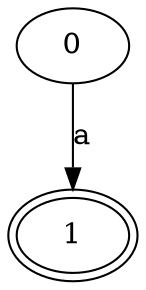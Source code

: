digraph {
1 [is_final=True, is_start=False, label=1, peripheries=2];
0 [is_final=False, is_start=True, label=0, peripheries=1];
0 -> 1  [key=0, label=a];
}
